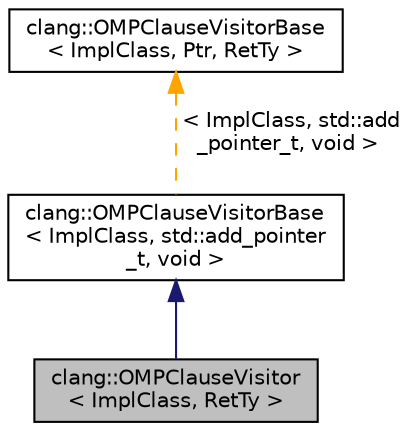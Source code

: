 digraph "clang::OMPClauseVisitor&lt; ImplClass, RetTy &gt;"
{
 // LATEX_PDF_SIZE
  bgcolor="transparent";
  edge [fontname="Helvetica",fontsize="10",labelfontname="Helvetica",labelfontsize="10"];
  node [fontname="Helvetica",fontsize="10",shape=record];
  Node1 [label="clang::OMPClauseVisitor\l\< ImplClass, RetTy \>",height=0.2,width=0.4,color="black", fillcolor="grey75", style="filled", fontcolor="black",tooltip=" "];
  Node2 -> Node1 [dir="back",color="midnightblue",fontsize="10",style="solid",fontname="Helvetica"];
  Node2 [label="clang::OMPClauseVisitorBase\l\< ImplClass, std::add_pointer\l_t, void \>",height=0.2,width=0.4,color="black",URL="$classclang_1_1OMPClauseVisitorBase.html",tooltip=" "];
  Node3 -> Node2 [dir="back",color="orange",fontsize="10",style="dashed",label=" \< ImplClass, std::add\l_pointer_t, void \>" ,fontname="Helvetica"];
  Node3 [label="clang::OMPClauseVisitorBase\l\< ImplClass, Ptr, RetTy \>",height=0.2,width=0.4,color="black",URL="$classclang_1_1OMPClauseVisitorBase.html",tooltip="This class implements a simple visitor for OMPClause subclasses."];
}
